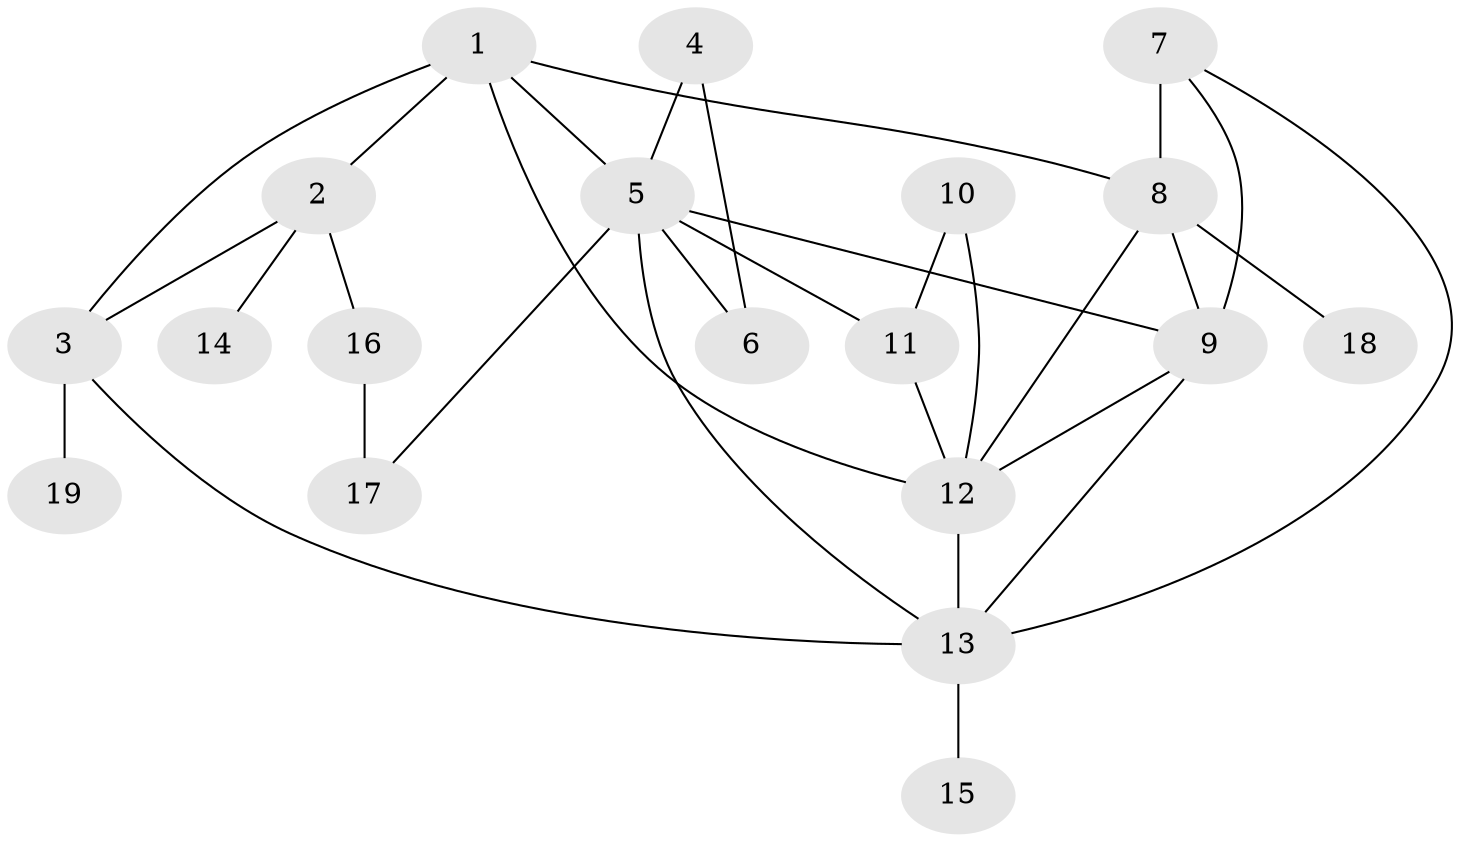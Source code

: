 // original degree distribution, {7: 0.031746031746031744, 9: 0.015873015873015872, 4: 0.06349206349206349, 8: 0.047619047619047616, 5: 0.06349206349206349, 2: 0.1746031746031746, 12: 0.015873015873015872, 1: 0.5873015873015873}
// Generated by graph-tools (version 1.1) at 2025/52/03/04/25 22:52:17]
// undirected, 19 vertices, 31 edges
graph export_dot {
  node [color=gray90,style=filled];
  1;
  2;
  3;
  4;
  5;
  6;
  7;
  8;
  9;
  10;
  11;
  12;
  13;
  14;
  15;
  16;
  17;
  18;
  19;
  1 -- 2 [weight=1.0];
  1 -- 3 [weight=1.0];
  1 -- 5 [weight=1.0];
  1 -- 8 [weight=1.0];
  1 -- 12 [weight=1.0];
  2 -- 3 [weight=1.0];
  2 -- 14 [weight=1.0];
  2 -- 16 [weight=1.0];
  3 -- 13 [weight=1.0];
  3 -- 19 [weight=1.0];
  4 -- 5 [weight=1.0];
  4 -- 6 [weight=1.0];
  5 -- 6 [weight=1.0];
  5 -- 9 [weight=1.0];
  5 -- 11 [weight=1.0];
  5 -- 13 [weight=2.0];
  5 -- 17 [weight=1.0];
  7 -- 8 [weight=3.0];
  7 -- 9 [weight=1.0];
  7 -- 13 [weight=1.0];
  8 -- 9 [weight=1.0];
  8 -- 12 [weight=1.0];
  8 -- 18 [weight=1.0];
  9 -- 12 [weight=1.0];
  9 -- 13 [weight=1.0];
  10 -- 11 [weight=1.0];
  10 -- 12 [weight=1.0];
  11 -- 12 [weight=1.0];
  12 -- 13 [weight=2.0];
  13 -- 15 [weight=1.0];
  16 -- 17 [weight=3.0];
}
